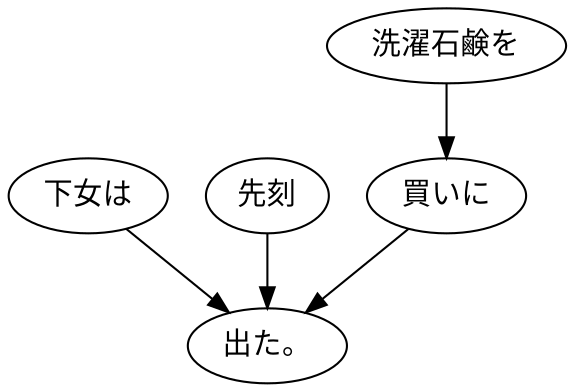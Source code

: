 digraph graph5852 {
	node0 [label="下女は"];
	node1 [label="先刻"];
	node2 [label="洗濯石鹸を"];
	node3 [label="買いに"];
	node4 [label="出た。"];
	node0 -> node4;
	node1 -> node4;
	node2 -> node3;
	node3 -> node4;
}
